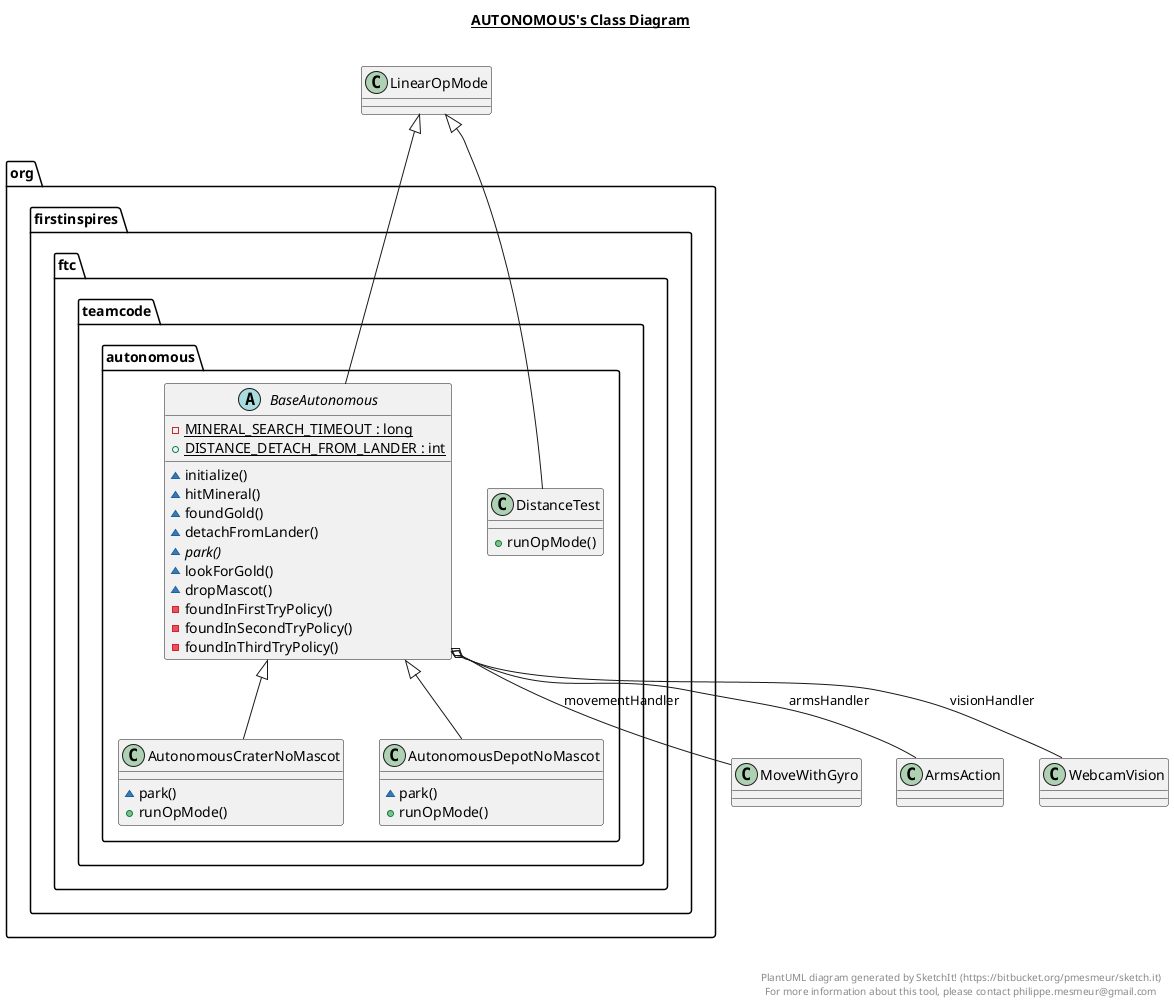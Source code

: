 @startuml

title __AUTONOMOUS's Class Diagram__\n

  package org.firstinspires.ftc.teamcode {
    package org.firstinspires.ftc.teamcode.autonomous {
      class AutonomousCraterNoMascot {
          ~ park()
          + runOpMode()
      }
    }
  }
  

  package org.firstinspires.ftc.teamcode {
    package org.firstinspires.ftc.teamcode.autonomous {
      class AutonomousDepotNoMascot {
          ~ park()
          + runOpMode()
      }
    }
  }
  

  package org.firstinspires.ftc.teamcode {
    package org.firstinspires.ftc.teamcode.autonomous {
      abstract class BaseAutonomous {
          {static} - MINERAL_SEARCH_TIMEOUT : long
          {static} + DISTANCE_DETACH_FROM_LANDER : int
          ~ initialize()
          ~ hitMineral()
          ~ foundGold()
          ~ detachFromLander()
          {abstract} ~ park()
          ~ lookForGold()
          ~ dropMascot()
          - foundInFirstTryPolicy()
          - foundInSecondTryPolicy()
          - foundInThirdTryPolicy()
      }
    }
  }
  

  package org.firstinspires.ftc.teamcode {
    package org.firstinspires.ftc.teamcode.autonomous {
      class DistanceTest {
          + runOpMode()
      }
    }
  }
  

  AutonomousCraterNoMascot -up-|> BaseAutonomous
  AutonomousDepotNoMascot -up-|> BaseAutonomous
  BaseAutonomous -up-|> LinearOpMode
  BaseAutonomous o-- MoveWithGyro : movementHandler
  BaseAutonomous o-- ArmsAction : armsHandler
  BaseAutonomous o-- WebcamVision : visionHandler
  DistanceTest -up-|> LinearOpMode


right footer


PlantUML diagram generated by SketchIt! (https://bitbucket.org/pmesmeur/sketch.it)
For more information about this tool, please contact philippe.mesmeur@gmail.com
endfooter

@enduml
